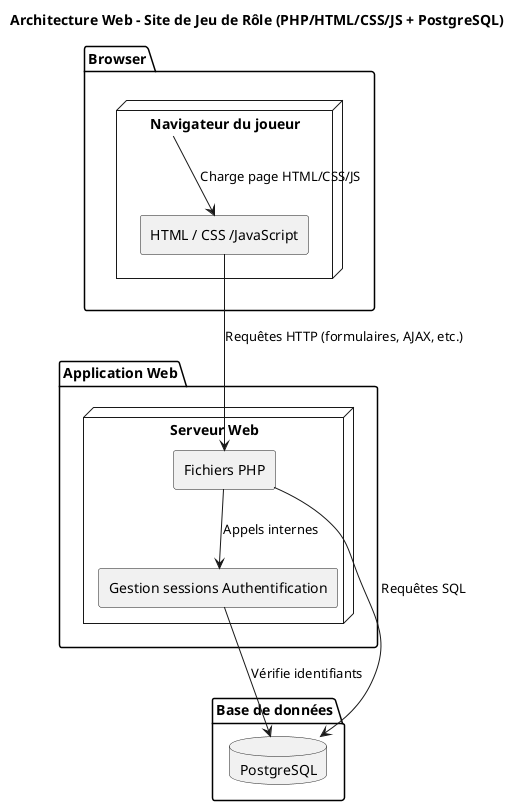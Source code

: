 @startuml ArchitectureWeb
title Architecture Web - Site de Jeu de Rôle (PHP/HTML/CSS/JS + PostgreSQL)
skinparam componentStyle rectangle

skinparam componentStyle rectangle
skinparam shadowing false
skinparam defaultTextAlignment center

package "Browser" {
    node "Navigateur du joueur" as browser {
        component "HTML / CSS /JavaScript" as client_code
    }
}



package "Application Web" {
    node "Serveur Web" as web_server {
        component "Fichiers PHP" as php_code
        component "Gestion sessions Authentification" as auth_php
    }
}

package "Base de données" {
    database "PostgreSQL" as db
}

' Relations
browser --> client_code : Charge page HTML/CSS/JS
client_code --> php_code : Requêtes HTTP (formulaires, AJAX, etc.)
php_code --> auth_php : Appels internes
php_code --> db : Requêtes SQL
auth_php --> db : Vérifie identifiants

@enduml